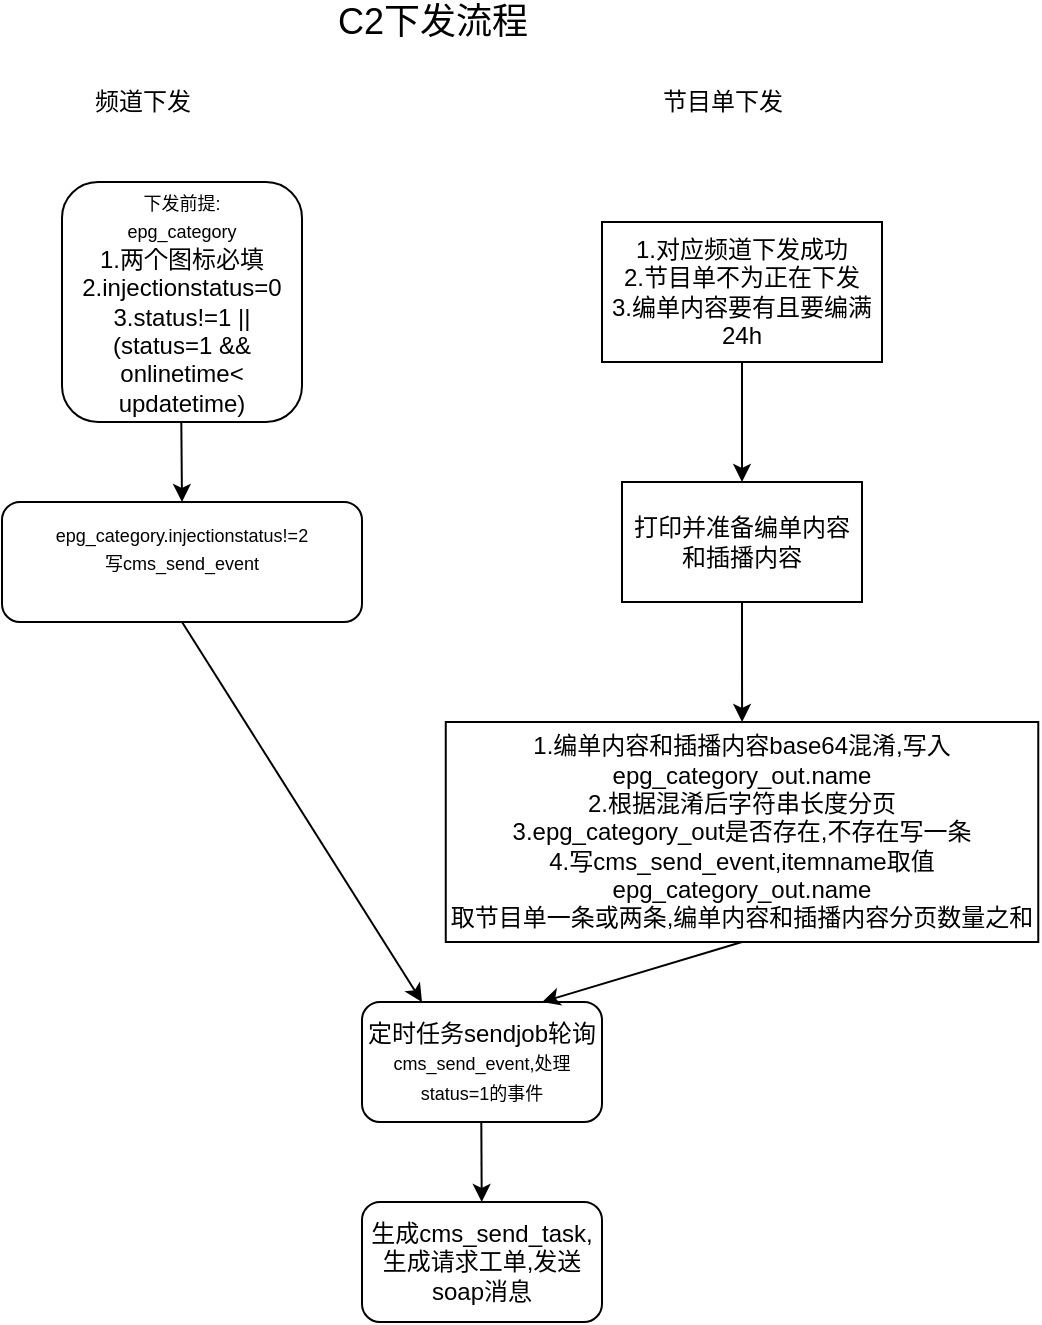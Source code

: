 <mxfile version="14.1.8" type="github">
  <diagram id="zeYRLyJRFwDcffSaTdFo" name="Page-1">
    <mxGraphModel dx="942" dy="656" grid="1" gridSize="10" guides="1" tooltips="1" connect="1" arrows="1" fold="1" page="1" pageScale="1" pageWidth="827" pageHeight="1169" math="0" shadow="0">
      <root>
        <mxCell id="0" />
        <mxCell id="1" parent="0" />
        <mxCell id="f7om5fPVRZZPZT-CGFrL-2" value="&lt;font style=&quot;font-size: 18px&quot;&gt;C2下发流程&lt;/font&gt;" style="text;html=1;align=center;verticalAlign=middle;resizable=0;points=[];autosize=1;" parent="1" vertex="1">
          <mxGeometry x="340" y="210" width="110" height="20" as="geometry" />
        </mxCell>
        <mxCell id="f7om5fPVRZZPZT-CGFrL-3" value="频道下发" style="text;html=1;align=center;verticalAlign=middle;resizable=0;points=[];autosize=1;" parent="1" vertex="1">
          <mxGeometry x="220" y="250" width="60" height="20" as="geometry" />
        </mxCell>
        <mxCell id="f7om5fPVRZZPZT-CGFrL-4" value="&lt;font style=&quot;font-size: 9px&quot;&gt;下发前提:&lt;br&gt;epg_category&lt;br&gt;&lt;/font&gt;1.两个图标必填&lt;br&gt;2.injectionstatus=0&lt;br&gt;3.status!=1 || (status=1 &amp;amp;&amp;amp; onlinetime&amp;lt; updatetime)" style="rounded=1;whiteSpace=wrap;html=1;" parent="1" vertex="1">
          <mxGeometry x="210" y="300" width="120" height="120" as="geometry" />
        </mxCell>
        <mxCell id="f7om5fPVRZZPZT-CGFrL-6" value="" style="endArrow=classic;html=1;" parent="1" edge="1">
          <mxGeometry width="50" height="50" relative="1" as="geometry">
            <mxPoint x="269.66" y="420" as="sourcePoint" />
            <mxPoint x="270" y="460" as="targetPoint" />
          </mxGeometry>
        </mxCell>
        <mxCell id="f7om5fPVRZZPZT-CGFrL-7" value="&lt;span style=&quot;font-size: 9px&quot;&gt;epg_category.injectionstatus!=2&lt;br&gt;写cms_send_event&lt;br&gt;&lt;br&gt;&lt;/span&gt;" style="rounded=1;whiteSpace=wrap;html=1;" parent="1" vertex="1">
          <mxGeometry x="180" y="460" width="180" height="60" as="geometry" />
        </mxCell>
        <mxCell id="f7om5fPVRZZPZT-CGFrL-10" value="定时任务sendjob轮询&lt;span style=&quot;font-size: 9px&quot;&gt;cms_send_event,处理status=1的事件&lt;/span&gt;" style="rounded=1;whiteSpace=wrap;html=1;" parent="1" vertex="1">
          <mxGeometry x="360.0" y="710" width="120" height="60" as="geometry" />
        </mxCell>
        <mxCell id="f7om5fPVRZZPZT-CGFrL-11" value="" style="endArrow=classic;html=1;" parent="1" target="f7om5fPVRZZPZT-CGFrL-12" edge="1">
          <mxGeometry width="50" height="50" relative="1" as="geometry">
            <mxPoint x="419.66" y="770" as="sourcePoint" />
            <mxPoint x="419.66" y="810" as="targetPoint" />
          </mxGeometry>
        </mxCell>
        <mxCell id="f7om5fPVRZZPZT-CGFrL-12" value="生成cms_send_task,生成请求工单,发送soap消息" style="rounded=1;whiteSpace=wrap;html=1;" parent="1" vertex="1">
          <mxGeometry x="360.0" y="810" width="120" height="60" as="geometry" />
        </mxCell>
        <mxCell id="f7om5fPVRZZPZT-CGFrL-15" value="节目单下发" style="text;html=1;align=center;verticalAlign=middle;resizable=0;points=[];autosize=1;" parent="1" vertex="1">
          <mxGeometry x="500" y="250" width="80" height="20" as="geometry" />
        </mxCell>
        <mxCell id="f7om5fPVRZZPZT-CGFrL-18" value="" style="edgeStyle=orthogonalEdgeStyle;rounded=0;orthogonalLoop=1;jettySize=auto;html=1;" parent="1" source="f7om5fPVRZZPZT-CGFrL-16" target="f7om5fPVRZZPZT-CGFrL-17" edge="1">
          <mxGeometry relative="1" as="geometry" />
        </mxCell>
        <mxCell id="f7om5fPVRZZPZT-CGFrL-16" value="1.对应频道下发成功&lt;br&gt;2.节目单不为正在下发&lt;br&gt;3.编单内容要有且要编满24h" style="whiteSpace=wrap;html=1;" parent="1" vertex="1">
          <mxGeometry x="480" y="320" width="140" height="70" as="geometry" />
        </mxCell>
        <mxCell id="f7om5fPVRZZPZT-CGFrL-20" value="" style="edgeStyle=orthogonalEdgeStyle;rounded=0;orthogonalLoop=1;jettySize=auto;html=1;" parent="1" source="f7om5fPVRZZPZT-CGFrL-17" target="f7om5fPVRZZPZT-CGFrL-19" edge="1">
          <mxGeometry relative="1" as="geometry" />
        </mxCell>
        <mxCell id="f7om5fPVRZZPZT-CGFrL-17" value="打印并准备编单内容和插播内容" style="whiteSpace=wrap;html=1;" parent="1" vertex="1">
          <mxGeometry x="490" y="450" width="120" height="60" as="geometry" />
        </mxCell>
        <mxCell id="f7om5fPVRZZPZT-CGFrL-19" value="1.编单内容和插播内容base64混淆,写入epg_category_out.name&lt;br&gt;2.根据混淆后字符串长度分页&lt;br&gt;3.epg_category_out是否存在,不存在写一条&lt;br&gt;4.写cms_send_event,itemname取值epg_category_out.name&lt;br&gt;取节目单一条或两条,编单内容和插播内容分页数量之和" style="whiteSpace=wrap;html=1;" parent="1" vertex="1">
          <mxGeometry x="401.88" y="570" width="296.25" height="110" as="geometry" />
        </mxCell>
        <mxCell id="f7om5fPVRZZPZT-CGFrL-24" value="" style="endArrow=classic;html=1;entryX=0.75;entryY=0;entryDx=0;entryDy=0;exitX=0.5;exitY=1;exitDx=0;exitDy=0;" parent="1" source="f7om5fPVRZZPZT-CGFrL-19" target="f7om5fPVRZZPZT-CGFrL-10" edge="1">
          <mxGeometry width="50" height="50" relative="1" as="geometry">
            <mxPoint x="430" y="680" as="sourcePoint" />
            <mxPoint x="480" y="630" as="targetPoint" />
          </mxGeometry>
        </mxCell>
        <mxCell id="f7om5fPVRZZPZT-CGFrL-25" value="" style="endArrow=classic;html=1;entryX=0.25;entryY=0;entryDx=0;entryDy=0;exitX=0.5;exitY=1;exitDx=0;exitDy=0;" parent="1" source="f7om5fPVRZZPZT-CGFrL-7" target="f7om5fPVRZZPZT-CGFrL-10" edge="1">
          <mxGeometry width="50" height="50" relative="1" as="geometry">
            <mxPoint x="340" y="570" as="sourcePoint" />
            <mxPoint x="240.0" y="710" as="targetPoint" />
          </mxGeometry>
        </mxCell>
      </root>
    </mxGraphModel>
  </diagram>
</mxfile>
